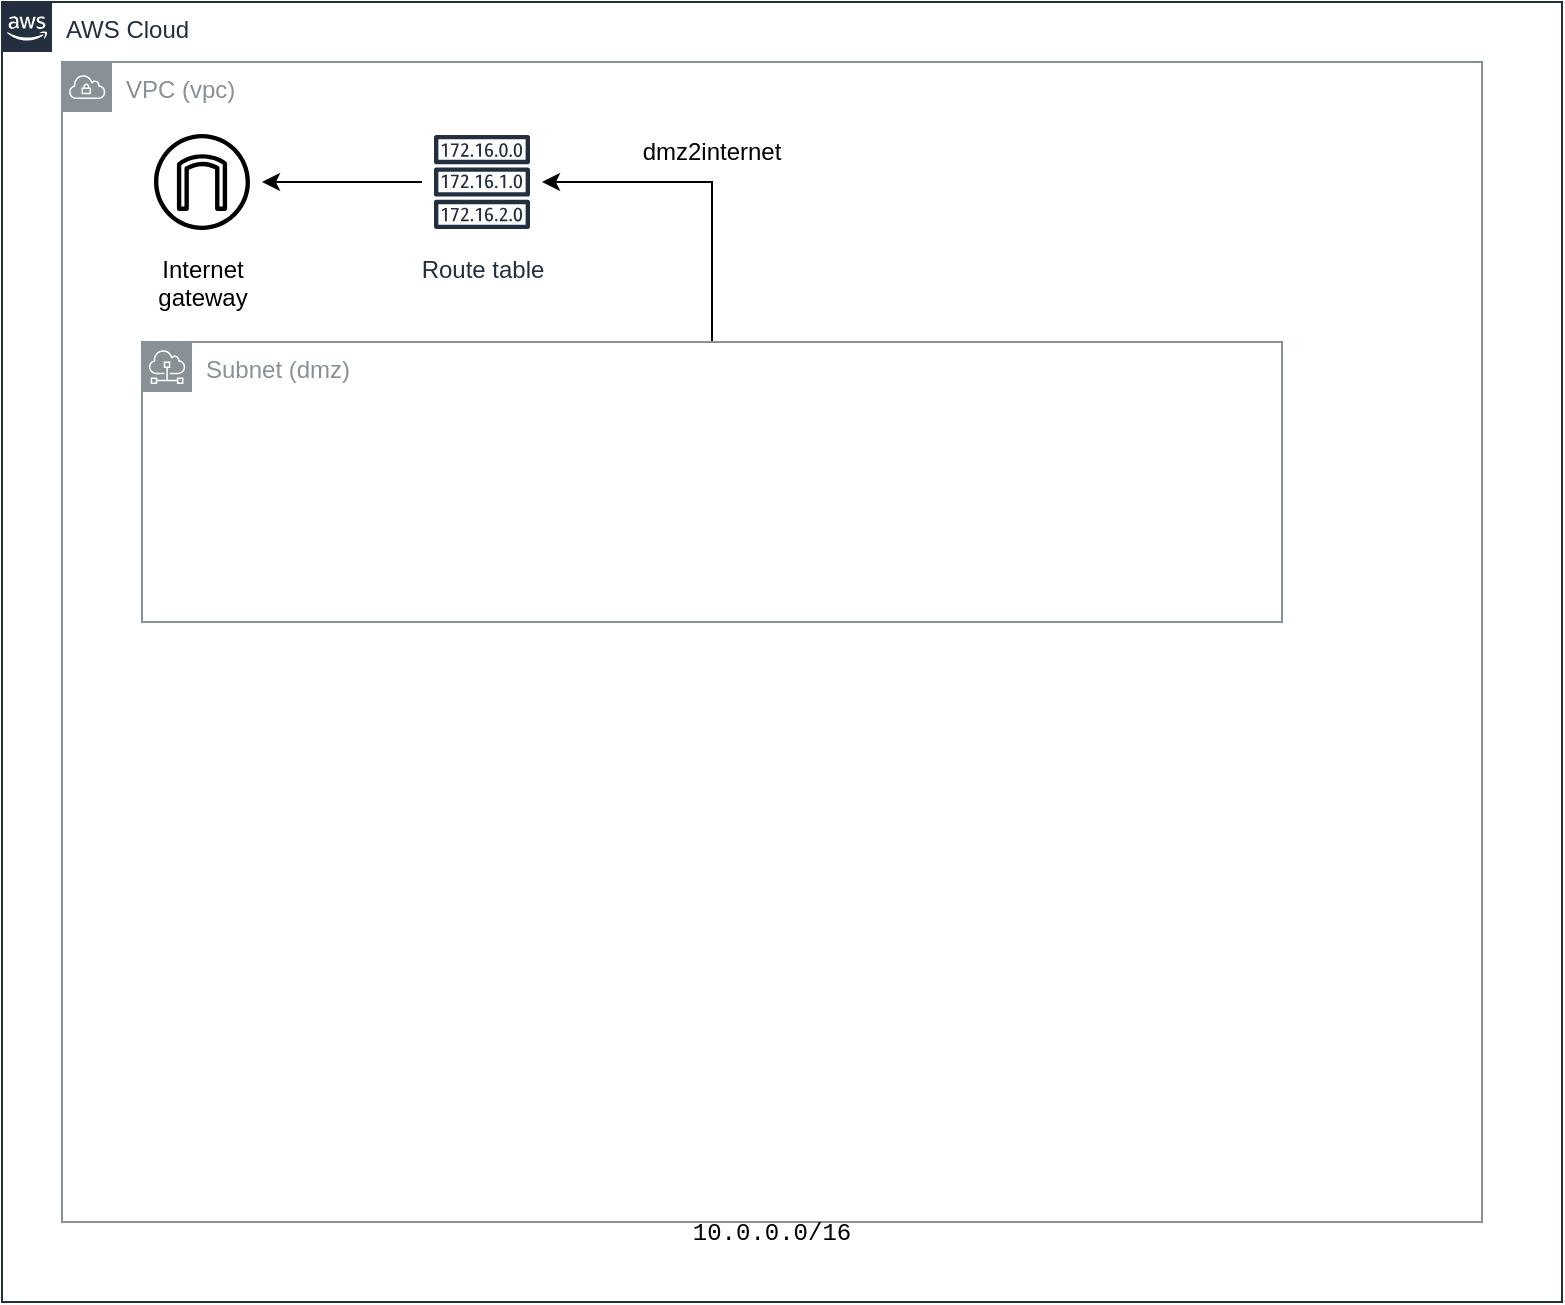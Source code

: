 <mxfile version="19.0.3" type="device"><diagram id="Ht1M8jgEwFfnCIfOTk4-" name="Page-1"><mxGraphModel dx="1106" dy="730" grid="1" gridSize="10" guides="1" tooltips="1" connect="1" arrows="1" fold="1" page="1" pageScale="1" pageWidth="1169" pageHeight="827" math="0" shadow="0"><root><mxCell id="0"/><mxCell id="1" parent="0"/><mxCell id="UEzPUAAOIrF-is8g5C7q-74" value="AWS Cloud" style="points=[[0,0],[0.25,0],[0.5,0],[0.75,0],[1,0],[1,0.25],[1,0.5],[1,0.75],[1,1],[0.75,1],[0.5,1],[0.25,1],[0,1],[0,0.75],[0,0.5],[0,0.25]];outlineConnect=0;gradientColor=none;html=1;whiteSpace=wrap;fontSize=12;fontStyle=0;shape=mxgraph.aws4.group;grIcon=mxgraph.aws4.group_aws_cloud_alt;strokeColor=#232F3E;fillColor=none;verticalAlign=top;align=left;spacingLeft=30;fontColor=#232F3E;dashed=0;labelBackgroundColor=#ffffff;container=1;pointerEvents=0;collapsible=0;recursiveResize=0;" parent="1" vertex="1"><mxGeometry x="130" y="30" width="780" height="650" as="geometry"/></mxCell><mxCell id="0j88OXNEvApK3ozaI6SP-1" value="VPC (vpc)" style="sketch=0;outlineConnect=0;gradientColor=none;html=1;whiteSpace=wrap;fontSize=12;fontStyle=0;shape=mxgraph.aws4.group;grIcon=mxgraph.aws4.group_vpc;strokeColor=#879196;fillColor=none;verticalAlign=top;align=left;spacingLeft=30;fontColor=#879196;dashed=0;" parent="UEzPUAAOIrF-is8g5C7q-74" vertex="1"><mxGeometry x="30" y="30" width="710" height="580" as="geometry"/></mxCell><mxCell id="0j88OXNEvApK3ozaI6SP-2" value="&lt;div style=&quot;font-family: Menlo, Monaco, &amp;quot;Courier New&amp;quot;, monospace; line-height: 18px;&quot;&gt;&lt;font color=&quot;#000000&quot;&gt;10.0.0.0/16&lt;/font&gt;&lt;/div&gt;" style="text;html=1;strokeColor=none;fillColor=none;align=center;verticalAlign=middle;whiteSpace=wrap;rounded=0;dashed=0;sketch=0;fontFamily=Helvetica;fontSize=12;fontColor=#879196;" parent="UEzPUAAOIrF-is8g5C7q-74" vertex="1"><mxGeometry x="355" y="600" width="60" height="30" as="geometry"/></mxCell><mxCell id="cHOPUUXa5paT3oeh7Vnt-15" style="edgeStyle=orthogonalEdgeStyle;rounded=0;orthogonalLoop=1;jettySize=auto;html=1;" parent="UEzPUAAOIrF-is8g5C7q-74" source="cHOPUUXa5paT3oeh7Vnt-1" target="cHOPUUXa5paT3oeh7Vnt-11" edge="1"><mxGeometry relative="1" as="geometry"><Array as="points"><mxPoint x="355" y="90"/></Array></mxGeometry></mxCell><mxCell id="cHOPUUXa5paT3oeh7Vnt-1" value="Subnet (dmz)" style="sketch=0;outlineConnect=0;gradientColor=none;html=1;whiteSpace=wrap;fontSize=12;fontStyle=0;shape=mxgraph.aws4.group;grIcon=mxgraph.aws4.group_subnet;strokeColor=#879196;fillColor=none;verticalAlign=top;align=left;spacingLeft=30;fontColor=#879196;dashed=0;" parent="UEzPUAAOIrF-is8g5C7q-74" vertex="1"><mxGeometry x="70" y="170" width="570" height="140" as="geometry"/></mxCell><mxCell id="cHOPUUXa5paT3oeh7Vnt-6" value="Internet&#10;gateway" style="sketch=0;outlineConnect=0;dashed=0;verticalLabelPosition=bottom;verticalAlign=top;align=center;html=1;fontSize=12;fontStyle=0;aspect=fixed;shape=mxgraph.aws4.resourceIcon;resIcon=mxgraph.aws4.internet_gateway;" parent="UEzPUAAOIrF-is8g5C7q-74" vertex="1"><mxGeometry x="70" y="60" width="60" height="60" as="geometry"/></mxCell><mxCell id="cHOPUUXa5paT3oeh7Vnt-16" value="" style="edgeStyle=orthogonalEdgeStyle;rounded=0;orthogonalLoop=1;jettySize=auto;html=1;" parent="UEzPUAAOIrF-is8g5C7q-74" source="cHOPUUXa5paT3oeh7Vnt-11" target="cHOPUUXa5paT3oeh7Vnt-6" edge="1"><mxGeometry relative="1" as="geometry"/></mxCell><mxCell id="cHOPUUXa5paT3oeh7Vnt-11" value="Route table" style="sketch=0;outlineConnect=0;fontColor=#232F3E;gradientColor=none;strokeColor=#232F3E;fillColor=#ffffff;dashed=0;verticalLabelPosition=bottom;verticalAlign=top;align=center;html=1;fontSize=12;fontStyle=0;aspect=fixed;shape=mxgraph.aws4.resourceIcon;resIcon=mxgraph.aws4.route_table;" parent="UEzPUAAOIrF-is8g5C7q-74" vertex="1"><mxGeometry x="210" y="60" width="60" height="60" as="geometry"/></mxCell><mxCell id="cHOPUUXa5paT3oeh7Vnt-17" value="dmz2internet" style="text;html=1;strokeColor=none;fillColor=none;align=center;verticalAlign=middle;whiteSpace=wrap;rounded=0;" parent="UEzPUAAOIrF-is8g5C7q-74" vertex="1"><mxGeometry x="325" y="60" width="60" height="30" as="geometry"/></mxCell></root></mxGraphModel></diagram></mxfile>